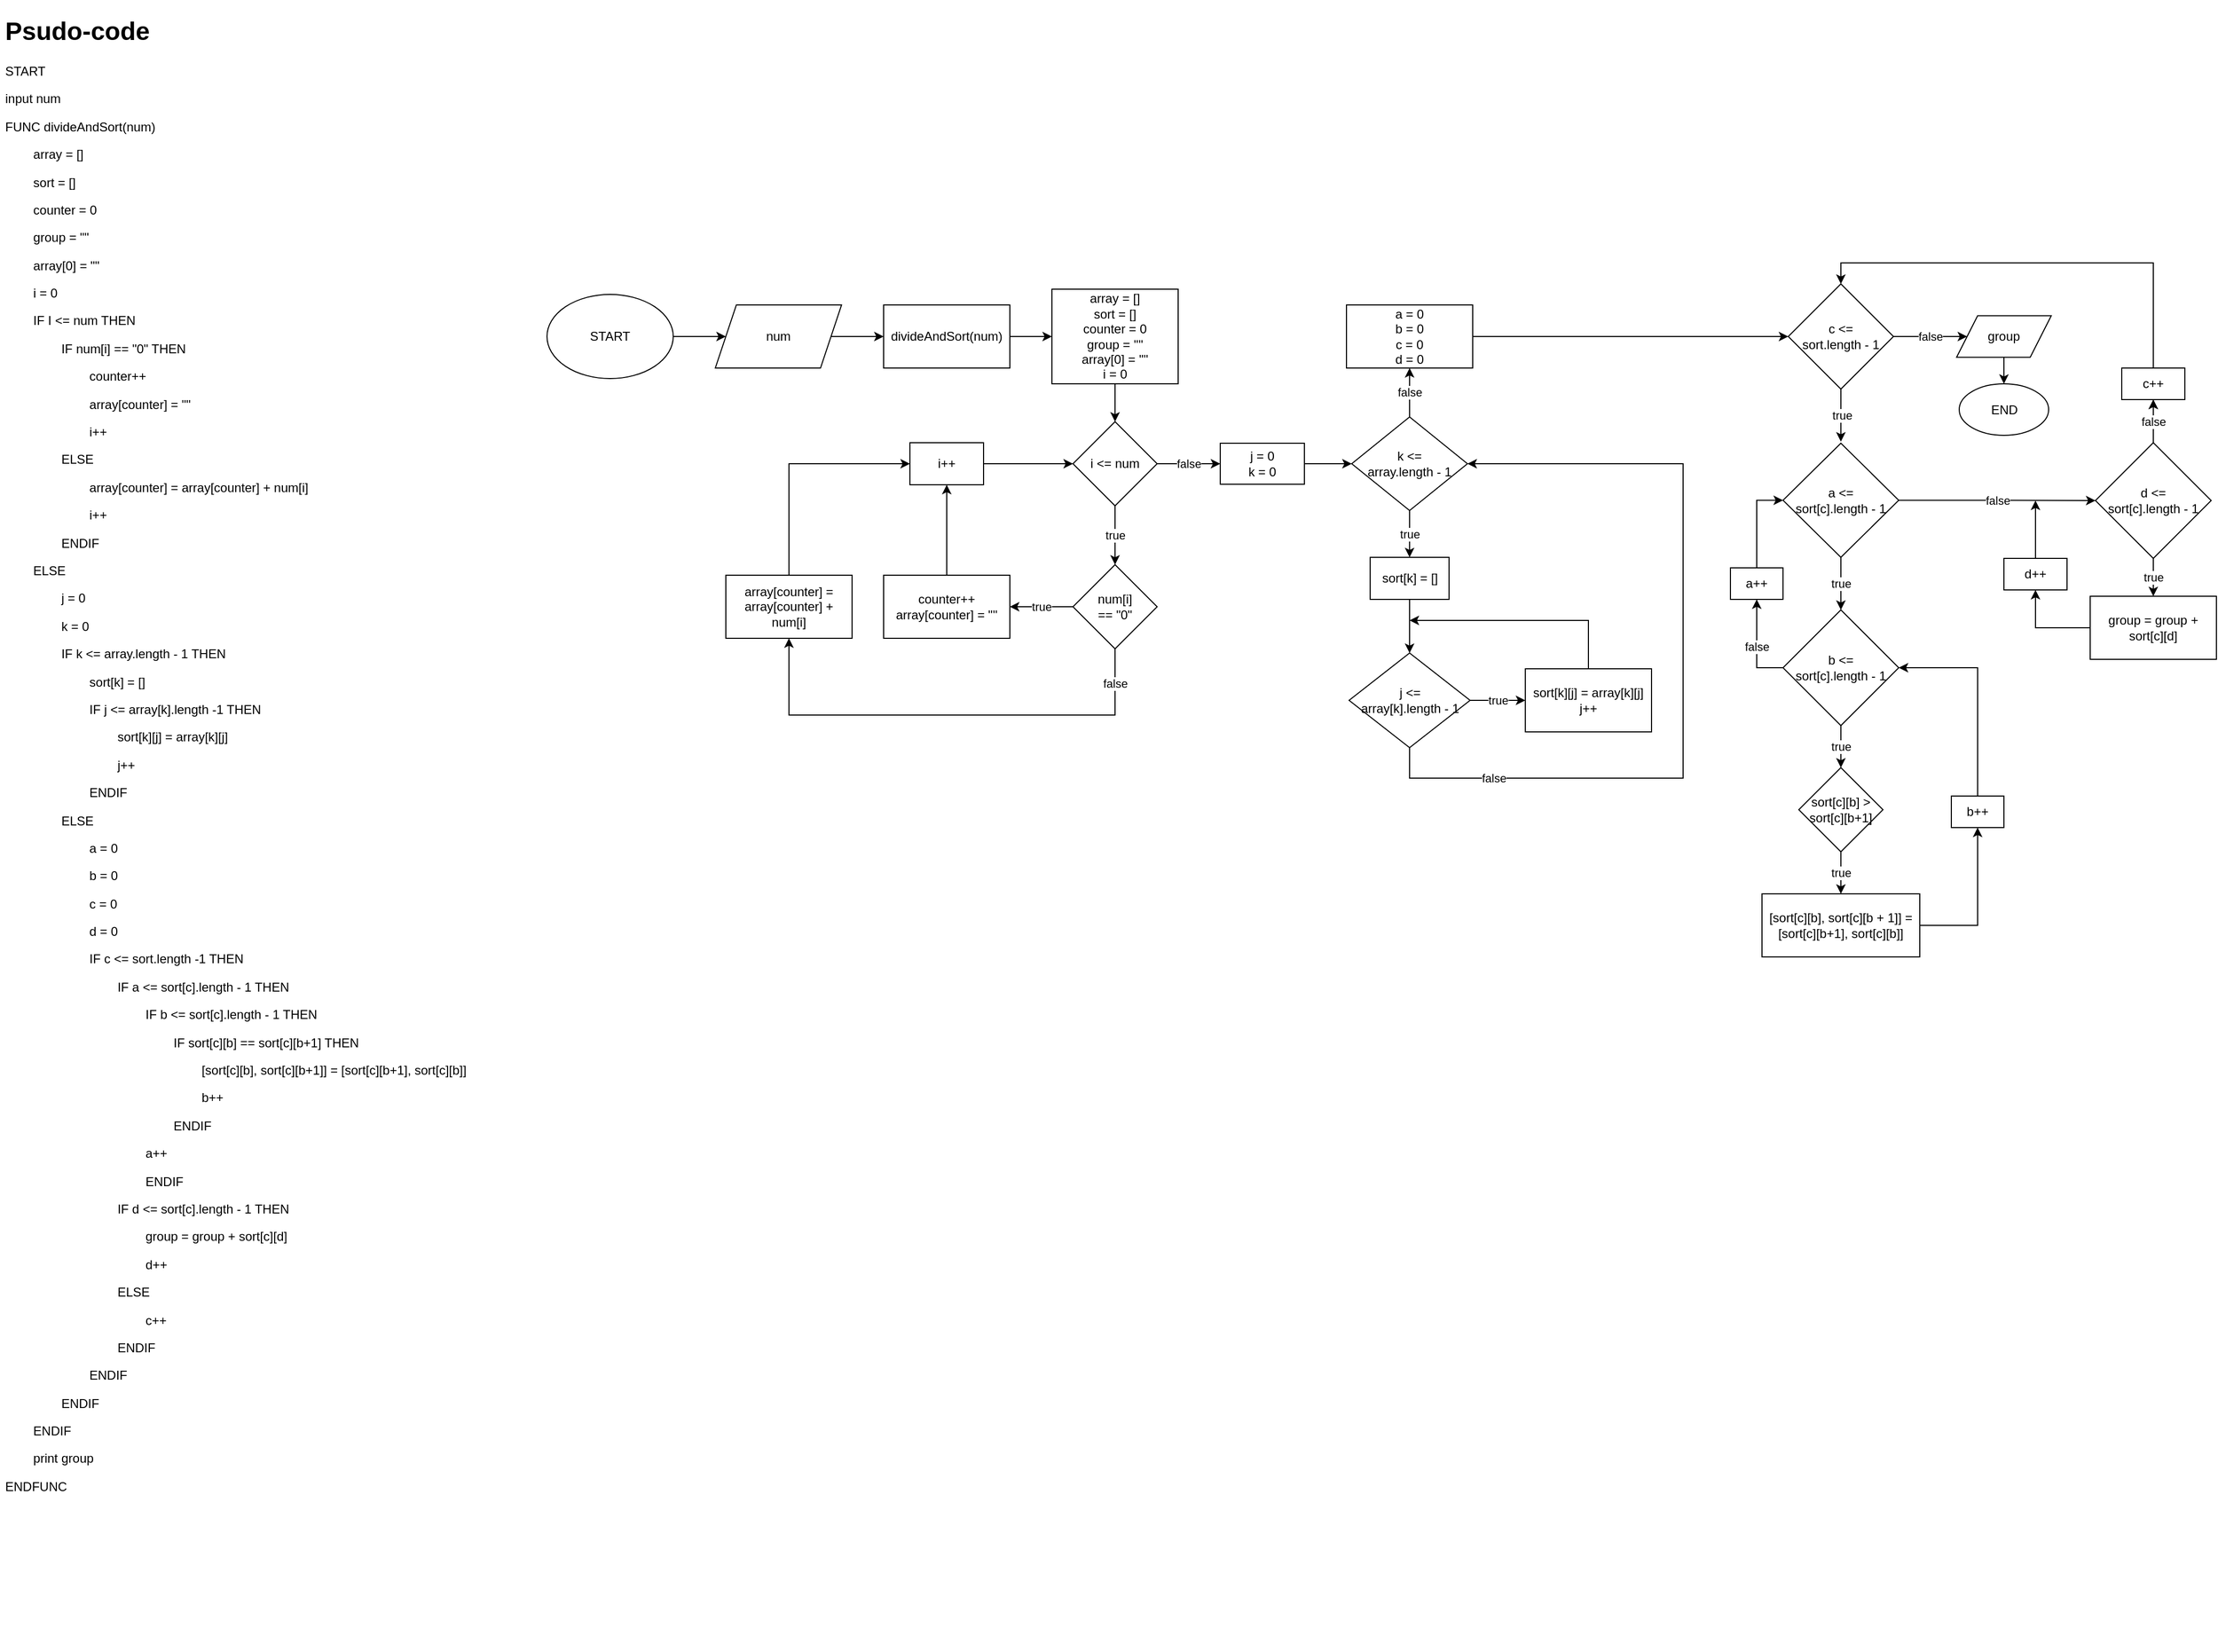<mxfile version="20.0.2" type="device"><diagram id="ubY5mRRaJBoRtFe4iUAM" name="Page-1"><mxGraphModel dx="3022" dy="1462" grid="1" gridSize="10" guides="1" tooltips="1" connect="1" arrows="1" fold="1" page="1" pageScale="1" pageWidth="850" pageHeight="1100" math="0" shadow="0"><root><mxCell id="0"/><mxCell id="1" parent="0"/><mxCell id="fp5EobbmgWeWy31rntrw-17" style="edgeStyle=orthogonalEdgeStyle;rounded=0;orthogonalLoop=1;jettySize=auto;html=1;entryX=0;entryY=0.5;entryDx=0;entryDy=0;" edge="1" parent="1" source="fp5EobbmgWeWy31rntrw-1" target="fp5EobbmgWeWy31rntrw-3"><mxGeometry relative="1" as="geometry"/></mxCell><mxCell id="fp5EobbmgWeWy31rntrw-1" value="START" style="ellipse;whiteSpace=wrap;html=1;" vertex="1" parent="1"><mxGeometry x="590" y="330" width="120" height="80" as="geometry"/></mxCell><mxCell id="fp5EobbmgWeWy31rntrw-2" value="END" style="ellipse;whiteSpace=wrap;html=1;" vertex="1" parent="1"><mxGeometry x="1932.5" y="415" width="85" height="49" as="geometry"/></mxCell><mxCell id="fp5EobbmgWeWy31rntrw-18" style="edgeStyle=orthogonalEdgeStyle;rounded=0;orthogonalLoop=1;jettySize=auto;html=1;entryX=0;entryY=0.5;entryDx=0;entryDy=0;" edge="1" parent="1" source="fp5EobbmgWeWy31rntrw-3" target="fp5EobbmgWeWy31rntrw-4"><mxGeometry relative="1" as="geometry"/></mxCell><mxCell id="fp5EobbmgWeWy31rntrw-3" value="num" style="shape=parallelogram;perimeter=parallelogramPerimeter;whiteSpace=wrap;html=1;fixedSize=1;" vertex="1" parent="1"><mxGeometry x="750" y="340" width="120" height="60" as="geometry"/></mxCell><mxCell id="fp5EobbmgWeWy31rntrw-19" style="edgeStyle=orthogonalEdgeStyle;rounded=0;orthogonalLoop=1;jettySize=auto;html=1;entryX=0;entryY=0.5;entryDx=0;entryDy=0;" edge="1" parent="1" source="fp5EobbmgWeWy31rntrw-4" target="fp5EobbmgWeWy31rntrw-6"><mxGeometry relative="1" as="geometry"/></mxCell><mxCell id="fp5EobbmgWeWy31rntrw-4" value="divideAndSort(num)" style="rounded=0;whiteSpace=wrap;html=1;" vertex="1" parent="1"><mxGeometry x="910" y="340" width="120" height="60" as="geometry"/></mxCell><mxCell id="fp5EobbmgWeWy31rntrw-20" style="edgeStyle=orthogonalEdgeStyle;rounded=0;orthogonalLoop=1;jettySize=auto;html=1;entryX=0.5;entryY=0;entryDx=0;entryDy=0;" edge="1" parent="1" source="fp5EobbmgWeWy31rntrw-6" target="fp5EobbmgWeWy31rntrw-7"><mxGeometry relative="1" as="geometry"/></mxCell><mxCell id="fp5EobbmgWeWy31rntrw-6" value="array = []&lt;br&gt;sort = []&lt;br&gt;counter = 0&lt;br&gt;group = ''&quot;&lt;br&gt;array[0] = '&quot;'&lt;br&gt;i = 0" style="rounded=0;whiteSpace=wrap;html=1;" vertex="1" parent="1"><mxGeometry x="1070" y="325" width="120" height="90" as="geometry"/></mxCell><mxCell id="fp5EobbmgWeWy31rntrw-13" value="true" style="edgeStyle=orthogonalEdgeStyle;rounded=0;orthogonalLoop=1;jettySize=auto;html=1;" edge="1" parent="1" source="fp5EobbmgWeWy31rntrw-7" target="fp5EobbmgWeWy31rntrw-8"><mxGeometry relative="1" as="geometry"/></mxCell><mxCell id="fp5EobbmgWeWy31rntrw-27" value="false" style="edgeStyle=orthogonalEdgeStyle;rounded=0;orthogonalLoop=1;jettySize=auto;html=1;entryX=0;entryY=0.5;entryDx=0;entryDy=0;" edge="1" parent="1" source="fp5EobbmgWeWy31rntrw-7" target="fp5EobbmgWeWy31rntrw-26"><mxGeometry relative="1" as="geometry"/></mxCell><mxCell id="fp5EobbmgWeWy31rntrw-7" value="i &amp;lt;= num" style="rhombus;whiteSpace=wrap;html=1;" vertex="1" parent="1"><mxGeometry x="1090" y="451" width="80" height="80" as="geometry"/></mxCell><mxCell id="fp5EobbmgWeWy31rntrw-22" value="true" style="edgeStyle=orthogonalEdgeStyle;rounded=0;orthogonalLoop=1;jettySize=auto;html=1;entryX=1;entryY=0.5;entryDx=0;entryDy=0;" edge="1" parent="1" source="fp5EobbmgWeWy31rntrw-8" target="fp5EobbmgWeWy31rntrw-9"><mxGeometry relative="1" as="geometry"/></mxCell><mxCell id="fp5EobbmgWeWy31rntrw-24" value="false" style="edgeStyle=orthogonalEdgeStyle;rounded=0;orthogonalLoop=1;jettySize=auto;html=1;entryX=0.5;entryY=1;entryDx=0;entryDy=0;" edge="1" parent="1" source="fp5EobbmgWeWy31rntrw-8" target="fp5EobbmgWeWy31rntrw-12"><mxGeometry x="-0.852" relative="1" as="geometry"><Array as="points"><mxPoint x="1130" y="730"/><mxPoint x="820" y="730"/></Array><mxPoint as="offset"/></mxGeometry></mxCell><mxCell id="fp5EobbmgWeWy31rntrw-8" value="num[i]&lt;br&gt;== &quot;0&quot;" style="rhombus;whiteSpace=wrap;html=1;" vertex="1" parent="1"><mxGeometry x="1090" y="587" width="80" height="80" as="geometry"/></mxCell><mxCell id="fp5EobbmgWeWy31rntrw-43" style="edgeStyle=orthogonalEdgeStyle;rounded=0;orthogonalLoop=1;jettySize=auto;html=1;entryX=0.5;entryY=1;entryDx=0;entryDy=0;" edge="1" parent="1" source="fp5EobbmgWeWy31rntrw-9" target="fp5EobbmgWeWy31rntrw-41"><mxGeometry relative="1" as="geometry"><Array as="points"/></mxGeometry></mxCell><mxCell id="fp5EobbmgWeWy31rntrw-9" value="counter++&lt;br&gt;array[counter] = &quot;''" style="rounded=0;whiteSpace=wrap;html=1;" vertex="1" parent="1"><mxGeometry x="910" y="597" width="120" height="60" as="geometry"/></mxCell><mxCell id="fp5EobbmgWeWy31rntrw-42" style="edgeStyle=orthogonalEdgeStyle;rounded=0;orthogonalLoop=1;jettySize=auto;html=1;entryX=0;entryY=0.5;entryDx=0;entryDy=0;" edge="1" parent="1" source="fp5EobbmgWeWy31rntrw-12" target="fp5EobbmgWeWy31rntrw-41"><mxGeometry relative="1" as="geometry"><Array as="points"><mxPoint x="820" y="491"/></Array></mxGeometry></mxCell><mxCell id="fp5EobbmgWeWy31rntrw-12" value="array[counter] = array[counter] + num[i]" style="rounded=0;whiteSpace=wrap;html=1;" vertex="1" parent="1"><mxGeometry x="760" y="597" width="120" height="60" as="geometry"/></mxCell><mxCell id="fp5EobbmgWeWy31rntrw-29" style="edgeStyle=orthogonalEdgeStyle;rounded=0;orthogonalLoop=1;jettySize=auto;html=1;entryX=0;entryY=0.5;entryDx=0;entryDy=0;" edge="1" parent="1" source="fp5EobbmgWeWy31rntrw-26" target="fp5EobbmgWeWy31rntrw-28"><mxGeometry relative="1" as="geometry"/></mxCell><mxCell id="fp5EobbmgWeWy31rntrw-26" value="j = 0&lt;br&gt;k = 0" style="rounded=0;whiteSpace=wrap;html=1;" vertex="1" parent="1"><mxGeometry x="1230" y="471.5" width="80" height="39" as="geometry"/></mxCell><mxCell id="fp5EobbmgWeWy31rntrw-32" value="true" style="edgeStyle=orthogonalEdgeStyle;rounded=0;orthogonalLoop=1;jettySize=auto;html=1;entryX=0.5;entryY=0;entryDx=0;entryDy=0;" edge="1" parent="1" source="fp5EobbmgWeWy31rntrw-28" target="fp5EobbmgWeWy31rntrw-30"><mxGeometry relative="1" as="geometry"/></mxCell><mxCell id="fp5EobbmgWeWy31rntrw-49" value="false" style="edgeStyle=orthogonalEdgeStyle;rounded=0;orthogonalLoop=1;jettySize=auto;html=1;entryX=0.5;entryY=1;entryDx=0;entryDy=0;" edge="1" parent="1" source="fp5EobbmgWeWy31rntrw-28" target="fp5EobbmgWeWy31rntrw-48"><mxGeometry relative="1" as="geometry"/></mxCell><mxCell id="fp5EobbmgWeWy31rntrw-28" value="k &amp;lt;= &lt;br&gt;array.length - 1" style="rhombus;whiteSpace=wrap;html=1;" vertex="1" parent="1"><mxGeometry x="1355" y="446.5" width="110" height="89" as="geometry"/></mxCell><mxCell id="fp5EobbmgWeWy31rntrw-34" style="edgeStyle=orthogonalEdgeStyle;rounded=0;orthogonalLoop=1;jettySize=auto;html=1;entryX=0.5;entryY=0;entryDx=0;entryDy=0;" edge="1" parent="1" source="fp5EobbmgWeWy31rntrw-30" target="fp5EobbmgWeWy31rntrw-33"><mxGeometry relative="1" as="geometry"/></mxCell><mxCell id="fp5EobbmgWeWy31rntrw-30" value="sort[k] = []" style="rounded=0;whiteSpace=wrap;html=1;" vertex="1" parent="1"><mxGeometry x="1372.5" y="580" width="75" height="40" as="geometry"/></mxCell><mxCell id="fp5EobbmgWeWy31rntrw-36" value="true" style="edgeStyle=orthogonalEdgeStyle;rounded=0;orthogonalLoop=1;jettySize=auto;html=1;entryX=0;entryY=0.5;entryDx=0;entryDy=0;" edge="1" parent="1" source="fp5EobbmgWeWy31rntrw-33" target="fp5EobbmgWeWy31rntrw-35"><mxGeometry relative="1" as="geometry"/></mxCell><mxCell id="fp5EobbmgWeWy31rntrw-45" value="false" style="edgeStyle=orthogonalEdgeStyle;rounded=0;orthogonalLoop=1;jettySize=auto;html=1;entryX=1;entryY=0.5;entryDx=0;entryDy=0;" edge="1" parent="1" source="fp5EobbmgWeWy31rntrw-33" target="fp5EobbmgWeWy31rntrw-28"><mxGeometry x="-0.725" relative="1" as="geometry"><Array as="points"><mxPoint x="1410" y="790"/><mxPoint x="1670" y="790"/><mxPoint x="1670" y="491"/></Array><mxPoint as="offset"/></mxGeometry></mxCell><mxCell id="fp5EobbmgWeWy31rntrw-33" value="j &amp;lt;=&lt;br&gt;array[k].length - 1" style="rhombus;whiteSpace=wrap;html=1;" vertex="1" parent="1"><mxGeometry x="1352.5" y="671" width="115" height="90" as="geometry"/></mxCell><mxCell id="fp5EobbmgWeWy31rntrw-46" style="edgeStyle=orthogonalEdgeStyle;rounded=0;orthogonalLoop=1;jettySize=auto;html=1;" edge="1" parent="1" source="fp5EobbmgWeWy31rntrw-35"><mxGeometry relative="1" as="geometry"><mxPoint x="1410" y="640" as="targetPoint"/><Array as="points"><mxPoint x="1580" y="640"/></Array></mxGeometry></mxCell><mxCell id="fp5EobbmgWeWy31rntrw-35" value="sort[k][j] = array[k][j]&lt;br&gt;j++" style="rounded=0;whiteSpace=wrap;html=1;" vertex="1" parent="1"><mxGeometry x="1520" y="686" width="120" height="60" as="geometry"/></mxCell><mxCell id="fp5EobbmgWeWy31rntrw-44" style="edgeStyle=orthogonalEdgeStyle;rounded=0;orthogonalLoop=1;jettySize=auto;html=1;entryX=0;entryY=0.5;entryDx=0;entryDy=0;" edge="1" parent="1" source="fp5EobbmgWeWy31rntrw-41" target="fp5EobbmgWeWy31rntrw-7"><mxGeometry relative="1" as="geometry"/></mxCell><mxCell id="fp5EobbmgWeWy31rntrw-41" value="i++" style="rounded=0;whiteSpace=wrap;html=1;" vertex="1" parent="1"><mxGeometry x="935" y="471" width="70" height="40" as="geometry"/></mxCell><mxCell id="fp5EobbmgWeWy31rntrw-52" style="edgeStyle=orthogonalEdgeStyle;rounded=0;orthogonalLoop=1;jettySize=auto;html=1;entryX=0;entryY=0.5;entryDx=0;entryDy=0;" edge="1" parent="1" source="fp5EobbmgWeWy31rntrw-48" target="fp5EobbmgWeWy31rntrw-51"><mxGeometry relative="1" as="geometry"/></mxCell><mxCell id="fp5EobbmgWeWy31rntrw-48" value="a = 0&lt;br&gt;b = 0&lt;br&gt;c = 0&lt;br&gt;d = 0" style="rounded=0;whiteSpace=wrap;html=1;" vertex="1" parent="1"><mxGeometry x="1350" y="340" width="120" height="60" as="geometry"/></mxCell><mxCell id="fp5EobbmgWeWy31rntrw-54" value="true" style="edgeStyle=orthogonalEdgeStyle;rounded=0;orthogonalLoop=1;jettySize=auto;html=1;" edge="1" parent="1" source="fp5EobbmgWeWy31rntrw-51"><mxGeometry relative="1" as="geometry"><mxPoint x="1820" y="470" as="targetPoint"/></mxGeometry></mxCell><mxCell id="fp5EobbmgWeWy31rntrw-92" value="false" style="edgeStyle=orthogonalEdgeStyle;rounded=0;orthogonalLoop=1;jettySize=auto;html=1;entryX=0;entryY=0.5;entryDx=0;entryDy=0;" edge="1" parent="1" source="fp5EobbmgWeWy31rntrw-51" target="fp5EobbmgWeWy31rntrw-76"><mxGeometry relative="1" as="geometry"/></mxCell><mxCell id="fp5EobbmgWeWy31rntrw-51" value="c &amp;lt;=&lt;br&gt;sort.length - 1" style="rhombus;whiteSpace=wrap;html=1;" vertex="1" parent="1"><mxGeometry x="1770" y="320" width="100" height="100" as="geometry"/></mxCell><mxCell id="fp5EobbmgWeWy31rntrw-56" value="true" style="edgeStyle=orthogonalEdgeStyle;rounded=0;orthogonalLoop=1;jettySize=auto;html=1;entryX=0.5;entryY=0;entryDx=0;entryDy=0;" edge="1" parent="1" source="fp5EobbmgWeWy31rntrw-53" target="fp5EobbmgWeWy31rntrw-55"><mxGeometry relative="1" as="geometry"/></mxCell><mxCell id="fp5EobbmgWeWy31rntrw-88" value="false" style="edgeStyle=orthogonalEdgeStyle;rounded=0;orthogonalLoop=1;jettySize=auto;html=1;entryX=0;entryY=0.5;entryDx=0;entryDy=0;" edge="1" parent="1" source="fp5EobbmgWeWy31rntrw-53" target="fp5EobbmgWeWy31rntrw-68"><mxGeometry relative="1" as="geometry"/></mxCell><mxCell id="fp5EobbmgWeWy31rntrw-53" value="a &amp;lt;=&lt;br&gt;sort[c].length - 1" style="rhombus;whiteSpace=wrap;html=1;" vertex="1" parent="1"><mxGeometry x="1765" y="471.5" width="110" height="108.5" as="geometry"/></mxCell><mxCell id="fp5EobbmgWeWy31rntrw-58" value="true" style="edgeStyle=orthogonalEdgeStyle;rounded=0;orthogonalLoop=1;jettySize=auto;html=1;entryX=0.5;entryY=0;entryDx=0;entryDy=0;" edge="1" parent="1" source="fp5EobbmgWeWy31rntrw-55" target="fp5EobbmgWeWy31rntrw-57"><mxGeometry relative="1" as="geometry"/></mxCell><mxCell id="fp5EobbmgWeWy31rntrw-85" value="false" style="edgeStyle=orthogonalEdgeStyle;rounded=0;orthogonalLoop=1;jettySize=auto;html=1;entryX=0.5;entryY=1;entryDx=0;entryDy=0;" edge="1" parent="1" source="fp5EobbmgWeWy31rntrw-55" target="fp5EobbmgWeWy31rntrw-65"><mxGeometry relative="1" as="geometry"><Array as="points"><mxPoint x="1740" y="685"/></Array></mxGeometry></mxCell><mxCell id="fp5EobbmgWeWy31rntrw-55" value="b &amp;lt;=&lt;br&gt;sort[c].length - 1" style="rhombus;whiteSpace=wrap;html=1;" vertex="1" parent="1"><mxGeometry x="1765" y="630" width="110" height="110" as="geometry"/></mxCell><mxCell id="fp5EobbmgWeWy31rntrw-60" value="true" style="edgeStyle=orthogonalEdgeStyle;rounded=0;orthogonalLoop=1;jettySize=auto;html=1;entryX=0.5;entryY=0;entryDx=0;entryDy=0;" edge="1" parent="1" source="fp5EobbmgWeWy31rntrw-57" target="fp5EobbmgWeWy31rntrw-59"><mxGeometry relative="1" as="geometry"/></mxCell><mxCell id="fp5EobbmgWeWy31rntrw-57" value="sort[c][b] &amp;gt; sort[c][b+1]" style="rhombus;whiteSpace=wrap;html=1;" vertex="1" parent="1"><mxGeometry x="1780" y="780" width="80" height="80" as="geometry"/></mxCell><mxCell id="fp5EobbmgWeWy31rntrw-83" style="edgeStyle=orthogonalEdgeStyle;rounded=0;orthogonalLoop=1;jettySize=auto;html=1;entryX=0.5;entryY=1;entryDx=0;entryDy=0;" edge="1" parent="1" source="fp5EobbmgWeWy31rntrw-59" target="fp5EobbmgWeWy31rntrw-62"><mxGeometry relative="1" as="geometry"/></mxCell><mxCell id="fp5EobbmgWeWy31rntrw-59" value="[sort[c][b], sort[c][b + 1]] =&lt;br&gt;[sort[c][b+1], sort[c][b]]" style="rounded=0;whiteSpace=wrap;html=1;" vertex="1" parent="1"><mxGeometry x="1745" y="900" width="150" height="60" as="geometry"/></mxCell><mxCell id="fp5EobbmgWeWy31rntrw-82" style="edgeStyle=orthogonalEdgeStyle;rounded=0;orthogonalLoop=1;jettySize=auto;html=1;entryX=1;entryY=0.5;entryDx=0;entryDy=0;" edge="1" parent="1" source="fp5EobbmgWeWy31rntrw-62" target="fp5EobbmgWeWy31rntrw-55"><mxGeometry relative="1" as="geometry"><Array as="points"><mxPoint x="1950" y="685"/></Array></mxGeometry></mxCell><mxCell id="fp5EobbmgWeWy31rntrw-62" value="b++" style="rounded=0;whiteSpace=wrap;html=1;" vertex="1" parent="1"><mxGeometry x="1925" y="807" width="50" height="30" as="geometry"/></mxCell><mxCell id="fp5EobbmgWeWy31rntrw-86" style="edgeStyle=orthogonalEdgeStyle;rounded=0;orthogonalLoop=1;jettySize=auto;html=1;entryX=0;entryY=0.5;entryDx=0;entryDy=0;" edge="1" parent="1" source="fp5EobbmgWeWy31rntrw-65" target="fp5EobbmgWeWy31rntrw-53"><mxGeometry relative="1" as="geometry"/></mxCell><mxCell id="fp5EobbmgWeWy31rntrw-65" value="a++" style="rounded=0;whiteSpace=wrap;html=1;" vertex="1" parent="1"><mxGeometry x="1715" y="590" width="50" height="30" as="geometry"/></mxCell><mxCell id="fp5EobbmgWeWy31rntrw-72" value="true" style="edgeStyle=orthogonalEdgeStyle;rounded=0;orthogonalLoop=1;jettySize=auto;html=1;entryX=0.5;entryY=0;entryDx=0;entryDy=0;" edge="1" parent="1" source="fp5EobbmgWeWy31rntrw-68" target="fp5EobbmgWeWy31rntrw-70"><mxGeometry relative="1" as="geometry"/></mxCell><mxCell id="fp5EobbmgWeWy31rntrw-90" style="edgeStyle=orthogonalEdgeStyle;rounded=0;orthogonalLoop=1;jettySize=auto;html=1;entryX=0.5;entryY=1;entryDx=0;entryDy=0;" edge="1" parent="1" source="fp5EobbmgWeWy31rntrw-68" target="fp5EobbmgWeWy31rntrw-89"><mxGeometry relative="1" as="geometry"/></mxCell><mxCell id="fp5EobbmgWeWy31rntrw-94" value="false" style="edgeStyle=orthogonalEdgeStyle;rounded=0;orthogonalLoop=1;jettySize=auto;html=1;" edge="1" parent="1" source="fp5EobbmgWeWy31rntrw-68" target="fp5EobbmgWeWy31rntrw-89"><mxGeometry relative="1" as="geometry"/></mxCell><mxCell id="fp5EobbmgWeWy31rntrw-68" value="d &amp;lt;=&lt;br&gt;sort[c].length - 1" style="rhombus;whiteSpace=wrap;html=1;" vertex="1" parent="1"><mxGeometry x="2062" y="471" width="110" height="110" as="geometry"/></mxCell><mxCell id="fp5EobbmgWeWy31rntrw-74" style="edgeStyle=orthogonalEdgeStyle;rounded=0;orthogonalLoop=1;jettySize=auto;html=1;entryX=0.5;entryY=1;entryDx=0;entryDy=0;" edge="1" parent="1" source="fp5EobbmgWeWy31rntrw-70" target="fp5EobbmgWeWy31rntrw-73"><mxGeometry relative="1" as="geometry"/></mxCell><mxCell id="fp5EobbmgWeWy31rntrw-70" value="group = group + sort[c][d]" style="rounded=0;whiteSpace=wrap;html=1;" vertex="1" parent="1"><mxGeometry x="2057" y="617" width="120" height="60" as="geometry"/></mxCell><mxCell id="fp5EobbmgWeWy31rntrw-75" style="edgeStyle=orthogonalEdgeStyle;rounded=0;orthogonalLoop=1;jettySize=auto;html=1;" edge="1" parent="1" source="fp5EobbmgWeWy31rntrw-73"><mxGeometry relative="1" as="geometry"><mxPoint x="2005" y="526" as="targetPoint"/></mxGeometry></mxCell><mxCell id="fp5EobbmgWeWy31rntrw-73" value="d++" style="rounded=0;whiteSpace=wrap;html=1;" vertex="1" parent="1"><mxGeometry x="1975" y="581" width="60" height="30" as="geometry"/></mxCell><mxCell id="fp5EobbmgWeWy31rntrw-78" style="edgeStyle=orthogonalEdgeStyle;rounded=0;orthogonalLoop=1;jettySize=auto;html=1;entryX=0.5;entryY=0;entryDx=0;entryDy=0;" edge="1" parent="1" source="fp5EobbmgWeWy31rntrw-76" target="fp5EobbmgWeWy31rntrw-2"><mxGeometry relative="1" as="geometry"/></mxCell><mxCell id="fp5EobbmgWeWy31rntrw-76" value="group" style="shape=parallelogram;perimeter=parallelogramPerimeter;whiteSpace=wrap;html=1;fixedSize=1;" vertex="1" parent="1"><mxGeometry x="1930" y="350.25" width="90" height="39.5" as="geometry"/></mxCell><mxCell id="fp5EobbmgWeWy31rntrw-91" style="edgeStyle=orthogonalEdgeStyle;rounded=0;orthogonalLoop=1;jettySize=auto;html=1;entryX=0.5;entryY=0;entryDx=0;entryDy=0;" edge="1" parent="1" source="fp5EobbmgWeWy31rntrw-89" target="fp5EobbmgWeWy31rntrw-51"><mxGeometry relative="1" as="geometry"><Array as="points"><mxPoint x="2117" y="300"/><mxPoint x="1820" y="300"/></Array></mxGeometry></mxCell><mxCell id="fp5EobbmgWeWy31rntrw-89" value="c++" style="rounded=0;whiteSpace=wrap;html=1;" vertex="1" parent="1"><mxGeometry x="2087" y="400" width="60" height="30" as="geometry"/></mxCell><mxCell id="fp5EobbmgWeWy31rntrw-93" value="&lt;h1&gt;Psudo-code&lt;/h1&gt;&lt;p&gt;START&lt;/p&gt;&lt;p&gt;input num&lt;/p&gt;&lt;p&gt;FUNC divideAndSort(num)&lt;/p&gt;&lt;p&gt;&lt;span style=&quot;white-space: pre;&quot;&gt;&#9;&lt;/span&gt;array = []&lt;br&gt;&lt;/p&gt;&lt;p&gt;&lt;span style=&quot;white-space: pre;&quot;&gt;&#9;&lt;/span&gt;sort = []&lt;br&gt;&lt;/p&gt;&lt;p&gt;&lt;span style=&quot;white-space: pre;&quot;&gt;&#9;&lt;/span&gt;counter = 0&lt;br&gt;&lt;/p&gt;&lt;p&gt;&lt;span style=&quot;white-space: pre;&quot;&gt;&#9;&lt;/span&gt;group = &quot;&quot;&lt;br&gt;&lt;/p&gt;&lt;p&gt;&lt;span style=&quot;white-space: pre;&quot;&gt;&#9;&lt;/span&gt;array[0] = &quot;&quot;&lt;/p&gt;&lt;p&gt;&lt;span style=&quot;white-space: pre;&quot;&gt;&#9;&lt;/span&gt;i = 0&lt;br&gt;&lt;/p&gt;&lt;p&gt;&lt;span style=&quot;white-space: pre;&quot;&gt;&#9;&lt;/span&gt;IF I &amp;lt;= num THEN&lt;br&gt;&lt;/p&gt;&lt;p&gt;&lt;span style=&quot;white-space: pre;&quot;&gt;&#9;&lt;/span&gt;&lt;span style=&quot;white-space: pre;&quot;&gt;&#9;&lt;/span&gt;IF num[i] == &quot;0&quot; THEN&lt;br&gt;&lt;/p&gt;&lt;p&gt;&lt;span style=&quot;white-space: pre;&quot;&gt;&#9;&lt;/span&gt;&lt;span style=&quot;white-space: pre;&quot;&gt;&#9;&lt;/span&gt;&lt;span style=&quot;white-space: pre;&quot;&gt;&#9;&lt;/span&gt;counter++&lt;br&gt;&lt;/p&gt;&lt;p&gt;&lt;span style=&quot;white-space: pre;&quot;&gt;&#9;&lt;/span&gt;&lt;span style=&quot;white-space: pre;&quot;&gt;&#9;&lt;/span&gt;&lt;span style=&quot;white-space: pre;&quot;&gt;&#9;&lt;/span&gt;array[counter] = &quot;&quot;&lt;br&gt;&lt;/p&gt;&lt;p&gt;&lt;span style=&quot;white-space: pre;&quot;&gt;&#9;&lt;/span&gt;&lt;span style=&quot;white-space: pre;&quot;&gt;&#9;&lt;/span&gt;&lt;span style=&quot;white-space: pre;&quot;&gt;&#9;&lt;/span&gt;i++&lt;br&gt;&lt;/p&gt;&lt;p&gt;&lt;span style=&quot;white-space: pre;&quot;&gt;&#9;&lt;/span&gt;&lt;span style=&quot;white-space: pre;&quot;&gt;&#9;&lt;/span&gt;ELSE&lt;br&gt;&lt;/p&gt;&lt;p&gt;&lt;span style=&quot;white-space: pre;&quot;&gt;&#9;&lt;/span&gt;&lt;span style=&quot;white-space: pre;&quot;&gt;&#9;&lt;/span&gt;&lt;span style=&quot;white-space: pre;&quot;&gt;&#9;&lt;/span&gt;array[counter] = array[counter] + num[i]&lt;br&gt;&lt;/p&gt;&lt;p&gt;&lt;span style=&quot;white-space: pre;&quot;&gt;&#9;&lt;/span&gt;&lt;span style=&quot;white-space: pre;&quot;&gt;&#9;&lt;/span&gt;&lt;span style=&quot;white-space: pre;&quot;&gt;&#9;&lt;/span&gt;i++&lt;br&gt;&lt;/p&gt;&lt;p&gt;&lt;span style=&quot;white-space: pre;&quot;&gt;&#9;&lt;/span&gt;&lt;span style=&quot;white-space: pre;&quot;&gt;&#9;&lt;/span&gt;ENDIF&lt;br&gt;&lt;/p&gt;&lt;p&gt;&lt;span style=&quot;white-space: pre;&quot;&gt;&#9;&lt;/span&gt;ELSE&lt;br&gt;&lt;/p&gt;&lt;p&gt;&lt;span style=&quot;white-space: pre;&quot;&gt;&#9;&lt;/span&gt;&lt;span style=&quot;white-space: pre;&quot;&gt;&#9;&lt;/span&gt;j = 0&lt;br&gt;&lt;/p&gt;&lt;p&gt;&lt;span style=&quot;white-space: pre;&quot;&gt;&#9;&lt;/span&gt;&lt;span style=&quot;white-space: pre;&quot;&gt;&#9;&lt;/span&gt;k = 0&lt;br&gt;&lt;/p&gt;&lt;p&gt;&lt;span style=&quot;white-space: pre;&quot;&gt;&#9;&lt;/span&gt;&lt;span style=&quot;white-space: pre;&quot;&gt;&#9;&lt;/span&gt;IF k &amp;lt;= array.length - 1 THEN&lt;br&gt;&lt;/p&gt;&lt;p&gt;&lt;span style=&quot;white-space: pre;&quot;&gt;&#9;&lt;/span&gt;&lt;span style=&quot;white-space: pre;&quot;&gt;&#9;&lt;/span&gt;&lt;span style=&quot;white-space: pre;&quot;&gt;&#9;&lt;/span&gt;sort[k] = []&lt;br&gt;&lt;/p&gt;&lt;p&gt;&lt;span style=&quot;white-space: pre;&quot;&gt;&#9;&lt;/span&gt;&lt;span style=&quot;white-space: pre;&quot;&gt;&#9;&lt;/span&gt;&lt;span style=&quot;white-space: pre;&quot;&gt;&#9;&lt;/span&gt;IF j &amp;lt;= array[k].length -1 THEN&lt;br&gt;&lt;/p&gt;&lt;p&gt;&lt;span style=&quot;white-space: pre;&quot;&gt;&#9;&lt;/span&gt;&lt;span style=&quot;white-space: pre;&quot;&gt;&#9;&lt;/span&gt;&lt;span style=&quot;white-space: pre;&quot;&gt;&#9;&lt;/span&gt;&lt;span style=&quot;white-space: pre;&quot;&gt;&#9;&lt;/span&gt;sort[k][j] = array[k][j]&lt;br&gt;&lt;/p&gt;&lt;p&gt;&lt;span style=&quot;white-space: pre;&quot;&gt;&#9;&lt;/span&gt;&lt;span style=&quot;white-space: pre;&quot;&gt;&#9;&lt;/span&gt;&lt;span style=&quot;white-space: pre;&quot;&gt;&#9;&lt;/span&gt;&lt;span style=&quot;white-space: pre;&quot;&gt;&#9;&lt;/span&gt;j++&lt;br&gt;&lt;/p&gt;&lt;p&gt;&lt;span style=&quot;white-space: pre;&quot;&gt;&#9;&lt;/span&gt;&lt;span style=&quot;white-space: pre;&quot;&gt;&#9;&lt;/span&gt;&lt;span style=&quot;white-space: pre;&quot;&gt;&#9;&lt;/span&gt;ENDIF&lt;br&gt;&lt;/p&gt;&lt;p&gt;&lt;span style=&quot;white-space: pre;&quot;&gt;&#9;&lt;/span&gt;&lt;span style=&quot;white-space: pre;&quot;&gt;&#9;&lt;/span&gt;ELSE&lt;br&gt;&lt;/p&gt;&lt;p&gt;&lt;span style=&quot;white-space: pre;&quot;&gt;&#9;&lt;/span&gt;&lt;span style=&quot;white-space: pre;&quot;&gt;&#9;&lt;/span&gt;&lt;span style=&quot;white-space: pre;&quot;&gt;&#9;&lt;/span&gt;a = 0&lt;br&gt;&lt;/p&gt;&lt;p&gt;&lt;span style=&quot;white-space: pre;&quot;&gt;&#9;&lt;/span&gt;&lt;span style=&quot;white-space: pre;&quot;&gt;&#9;&lt;/span&gt;&lt;span style=&quot;white-space: pre;&quot;&gt;&#9;&lt;/span&gt;b = 0&lt;br&gt;&lt;/p&gt;&lt;p&gt;&lt;span style=&quot;white-space: pre;&quot;&gt;&#9;&lt;/span&gt;&lt;span style=&quot;white-space: pre;&quot;&gt;&#9;&lt;/span&gt;&lt;span style=&quot;white-space: pre;&quot;&gt;&#9;&lt;/span&gt;c = 0&lt;br&gt;&lt;/p&gt;&lt;p&gt;&lt;span style=&quot;white-space: pre;&quot;&gt;&#9;&lt;/span&gt;&lt;span style=&quot;white-space: pre;&quot;&gt;&#9;&lt;/span&gt;&lt;span style=&quot;white-space: pre;&quot;&gt;&#9;&lt;/span&gt;d = 0&lt;br&gt;&lt;/p&gt;&lt;p&gt;&lt;span style=&quot;white-space: pre;&quot;&gt;&#9;&lt;/span&gt;&lt;span style=&quot;white-space: pre;&quot;&gt;&#9;&lt;/span&gt;&lt;span style=&quot;white-space: pre;&quot;&gt;&#9;&lt;/span&gt;IF c &amp;lt;= sort.length -1 THEN&lt;br&gt;&lt;/p&gt;&lt;p&gt;&lt;span style=&quot;white-space: pre;&quot;&gt;&#9;&lt;/span&gt;&lt;span style=&quot;white-space: pre;&quot;&gt;&#9;&lt;/span&gt;&lt;span style=&quot;white-space: pre;&quot;&gt;&#9;&lt;/span&gt;&lt;span style=&quot;white-space: pre;&quot;&gt;&#9;&lt;/span&gt;IF a &amp;lt;= sort[c].length - 1 THEN&lt;br&gt;&lt;/p&gt;&lt;p&gt;&lt;span style=&quot;white-space: pre;&quot;&gt;&#9;&lt;/span&gt;&lt;span style=&quot;white-space: pre;&quot;&gt;&#9;&lt;/span&gt;&lt;span style=&quot;white-space: pre;&quot;&gt;&#9;&lt;/span&gt;&lt;span style=&quot;white-space: pre;&quot;&gt;&#9;&lt;/span&gt;&lt;span style=&quot;white-space: pre;&quot;&gt;&#9;&lt;/span&gt;IF b &amp;lt;= sort[c].length - 1 THEN&lt;br&gt;&lt;/p&gt;&lt;p&gt;&lt;span style=&quot;white-space: pre;&quot;&gt;&#9;&lt;/span&gt;&lt;span style=&quot;white-space: pre;&quot;&gt;&#9;&lt;/span&gt;&lt;span style=&quot;white-space: pre;&quot;&gt;&#9;&lt;/span&gt;&lt;span style=&quot;white-space: pre;&quot;&gt;&#9;&lt;/span&gt;&lt;span style=&quot;white-space: pre;&quot;&gt;&#9;&lt;/span&gt;&lt;span style=&quot;white-space: pre;&quot;&gt;&#9;&lt;/span&gt;IF sort[c][b] == sort[c][b+1] THEN&lt;br&gt;&lt;/p&gt;&lt;p&gt;&lt;span style=&quot;white-space: pre;&quot;&gt;&#9;&lt;/span&gt;&lt;span style=&quot;white-space: pre;&quot;&gt;&#9;&lt;/span&gt;&lt;span style=&quot;white-space: pre;&quot;&gt;&#9;&lt;/span&gt;&lt;span style=&quot;white-space: pre;&quot;&gt;&#9;&lt;/span&gt;&lt;span style=&quot;white-space: pre;&quot;&gt;&#9;&lt;/span&gt;&lt;span style=&quot;white-space: pre;&quot;&gt;&#9;&lt;/span&gt;&lt;span style=&quot;white-space: pre;&quot;&gt;&#9;&lt;/span&gt;[sort[c][b], sort[c][b+1]] = [sort[c][b+1], sort[c][b]]&lt;br&gt;&lt;/p&gt;&lt;p&gt;&lt;span style=&quot;white-space: pre;&quot;&gt;&#9;&lt;/span&gt;&lt;span style=&quot;white-space: pre;&quot;&gt;&#9;&lt;/span&gt;&lt;span style=&quot;white-space: pre;&quot;&gt;&#9;&lt;/span&gt;&lt;span style=&quot;white-space: pre;&quot;&gt;&#9;&lt;/span&gt;&lt;span style=&quot;white-space: pre;&quot;&gt;&#9;&lt;/span&gt;&lt;span style=&quot;white-space: pre;&quot;&gt;&#9;&lt;/span&gt;&lt;span style=&quot;white-space: pre;&quot;&gt;&#9;&lt;/span&gt;b++&lt;br&gt;&lt;/p&gt;&lt;p&gt;&lt;span style=&quot;white-space: pre;&quot;&gt;&#9;&lt;/span&gt;&lt;span style=&quot;white-space: pre;&quot;&gt;&#9;&lt;/span&gt;&lt;span style=&quot;white-space: pre;&quot;&gt;&#9;&lt;/span&gt;&lt;span style=&quot;white-space: pre;&quot;&gt;&#9;&lt;/span&gt;&lt;span style=&quot;white-space: pre;&quot;&gt;&#9;&lt;/span&gt;&lt;span style=&quot;white-space: pre;&quot;&gt;&#9;&lt;/span&gt;ENDIF&lt;br&gt;&lt;/p&gt;&lt;p&gt;&lt;span style=&quot;white-space: pre;&quot;&gt;&#9;&lt;/span&gt;&lt;span style=&quot;white-space: pre;&quot;&gt;&#9;&lt;/span&gt;&lt;span style=&quot;white-space: pre;&quot;&gt;&#9;&lt;/span&gt;&lt;span style=&quot;white-space: pre;&quot;&gt;&#9;&lt;/span&gt;&lt;span style=&quot;white-space: pre;&quot;&gt;&#9;&lt;/span&gt;a++&lt;br&gt;&lt;/p&gt;&lt;p&gt;&lt;span style=&quot;white-space: pre;&quot;&gt;&#9;&lt;/span&gt;&lt;span style=&quot;white-space: pre;&quot;&gt;&#9;&lt;/span&gt;&lt;span style=&quot;white-space: pre;&quot;&gt;&#9;&lt;/span&gt;&lt;span style=&quot;white-space: pre;&quot;&gt;&#9;&lt;/span&gt;&lt;span style=&quot;white-space: pre;&quot;&gt;&#9;&lt;/span&gt;ENDIF&lt;br&gt;&lt;/p&gt;&lt;p&gt;&lt;span style=&quot;white-space: pre;&quot;&gt;&#9;&lt;/span&gt;&lt;span style=&quot;white-space: pre;&quot;&gt;&#9;&lt;/span&gt;&lt;span style=&quot;white-space: pre;&quot;&gt;&#9;&lt;/span&gt;&lt;span style=&quot;white-space: pre;&quot;&gt;&#9;&lt;/span&gt;IF d &amp;lt;= sort[c].length - 1 THEN&lt;br&gt;&lt;/p&gt;&lt;p&gt;&lt;span style=&quot;white-space: pre;&quot;&gt;&#9;&lt;/span&gt;&lt;span style=&quot;white-space: pre;&quot;&gt;&#9;&lt;/span&gt;&lt;span style=&quot;white-space: pre;&quot;&gt;&#9;&lt;/span&gt;&lt;span style=&quot;white-space: pre;&quot;&gt;&#9;&lt;/span&gt;&lt;span style=&quot;white-space: pre;&quot;&gt;&#9;&lt;/span&gt;group = group + sort[c][d]&lt;br&gt;&lt;/p&gt;&lt;p&gt;&lt;span style=&quot;white-space: pre;&quot;&gt;&#9;&lt;/span&gt;&lt;span style=&quot;white-space: pre;&quot;&gt;&#9;&lt;/span&gt;&lt;span style=&quot;white-space: pre;&quot;&gt;&#9;&lt;/span&gt;&lt;span style=&quot;white-space: pre;&quot;&gt;&#9;&lt;/span&gt;&lt;span style=&quot;white-space: pre;&quot;&gt;&#9;&lt;/span&gt;d++&lt;br&gt;&lt;/p&gt;&lt;p&gt;&lt;span style=&quot;white-space: pre;&quot;&gt;&#9;&lt;/span&gt;&lt;span style=&quot;white-space: pre;&quot;&gt;&#9;&lt;/span&gt;&lt;span style=&quot;white-space: pre;&quot;&gt;&#9;&lt;/span&gt;&lt;span style=&quot;white-space: pre;&quot;&gt;&#9;&lt;/span&gt;ELSE&lt;br&gt;&lt;/p&gt;&lt;p&gt;&lt;span style=&quot;white-space: pre;&quot;&gt;&#9;&lt;/span&gt;&lt;span style=&quot;white-space: pre;&quot;&gt;&#9;&lt;/span&gt;&lt;span style=&quot;white-space: pre;&quot;&gt;&#9;&lt;/span&gt;&lt;span style=&quot;white-space: pre;&quot;&gt;&#9;&lt;/span&gt;&lt;span style=&quot;white-space: pre;&quot;&gt;&#9;&lt;/span&gt;c++&lt;br&gt;&lt;/p&gt;&lt;p&gt;&lt;span style=&quot;white-space: pre;&quot;&gt;&#9;&lt;/span&gt;&lt;span style=&quot;white-space: pre;&quot;&gt;&#9;&lt;/span&gt;&lt;span style=&quot;white-space: pre;&quot;&gt;&#9;&lt;/span&gt;&lt;span style=&quot;white-space: pre;&quot;&gt;&#9;&lt;/span&gt;ENDIF&lt;br&gt;&lt;/p&gt;&lt;p&gt;&lt;span style=&quot;white-space: pre;&quot;&gt;&#9;&lt;/span&gt;&lt;span style=&quot;white-space: pre;&quot;&gt;&#9;&lt;/span&gt;&lt;span style=&quot;white-space: pre;&quot;&gt;&#9;&lt;/span&gt;ENDIF&lt;br&gt;&lt;/p&gt;&lt;p&gt;&lt;span style=&quot;white-space: pre;&quot;&gt;&#9;&lt;/span&gt;&lt;span style=&quot;white-space: pre;&quot;&gt;&#9;&lt;/span&gt;ENDIF&lt;br&gt;&lt;/p&gt;&lt;p&gt;&lt;span style=&quot;white-space: pre;&quot;&gt;&#9;&lt;/span&gt;ENDIF&lt;br&gt;&lt;/p&gt;&lt;p&gt;&lt;span style=&quot;white-space: pre;&quot;&gt;&#9;&lt;/span&gt;print group&lt;br&gt;&lt;/p&gt;&lt;p&gt;ENDFUNC&lt;/p&gt;" style="text;html=1;strokeColor=none;fillColor=none;spacing=5;spacingTop=-20;whiteSpace=wrap;overflow=hidden;rounded=0;" vertex="1" parent="1"><mxGeometry x="70" y="60" width="540" height="1560" as="geometry"/></mxCell></root></mxGraphModel></diagram></mxfile>